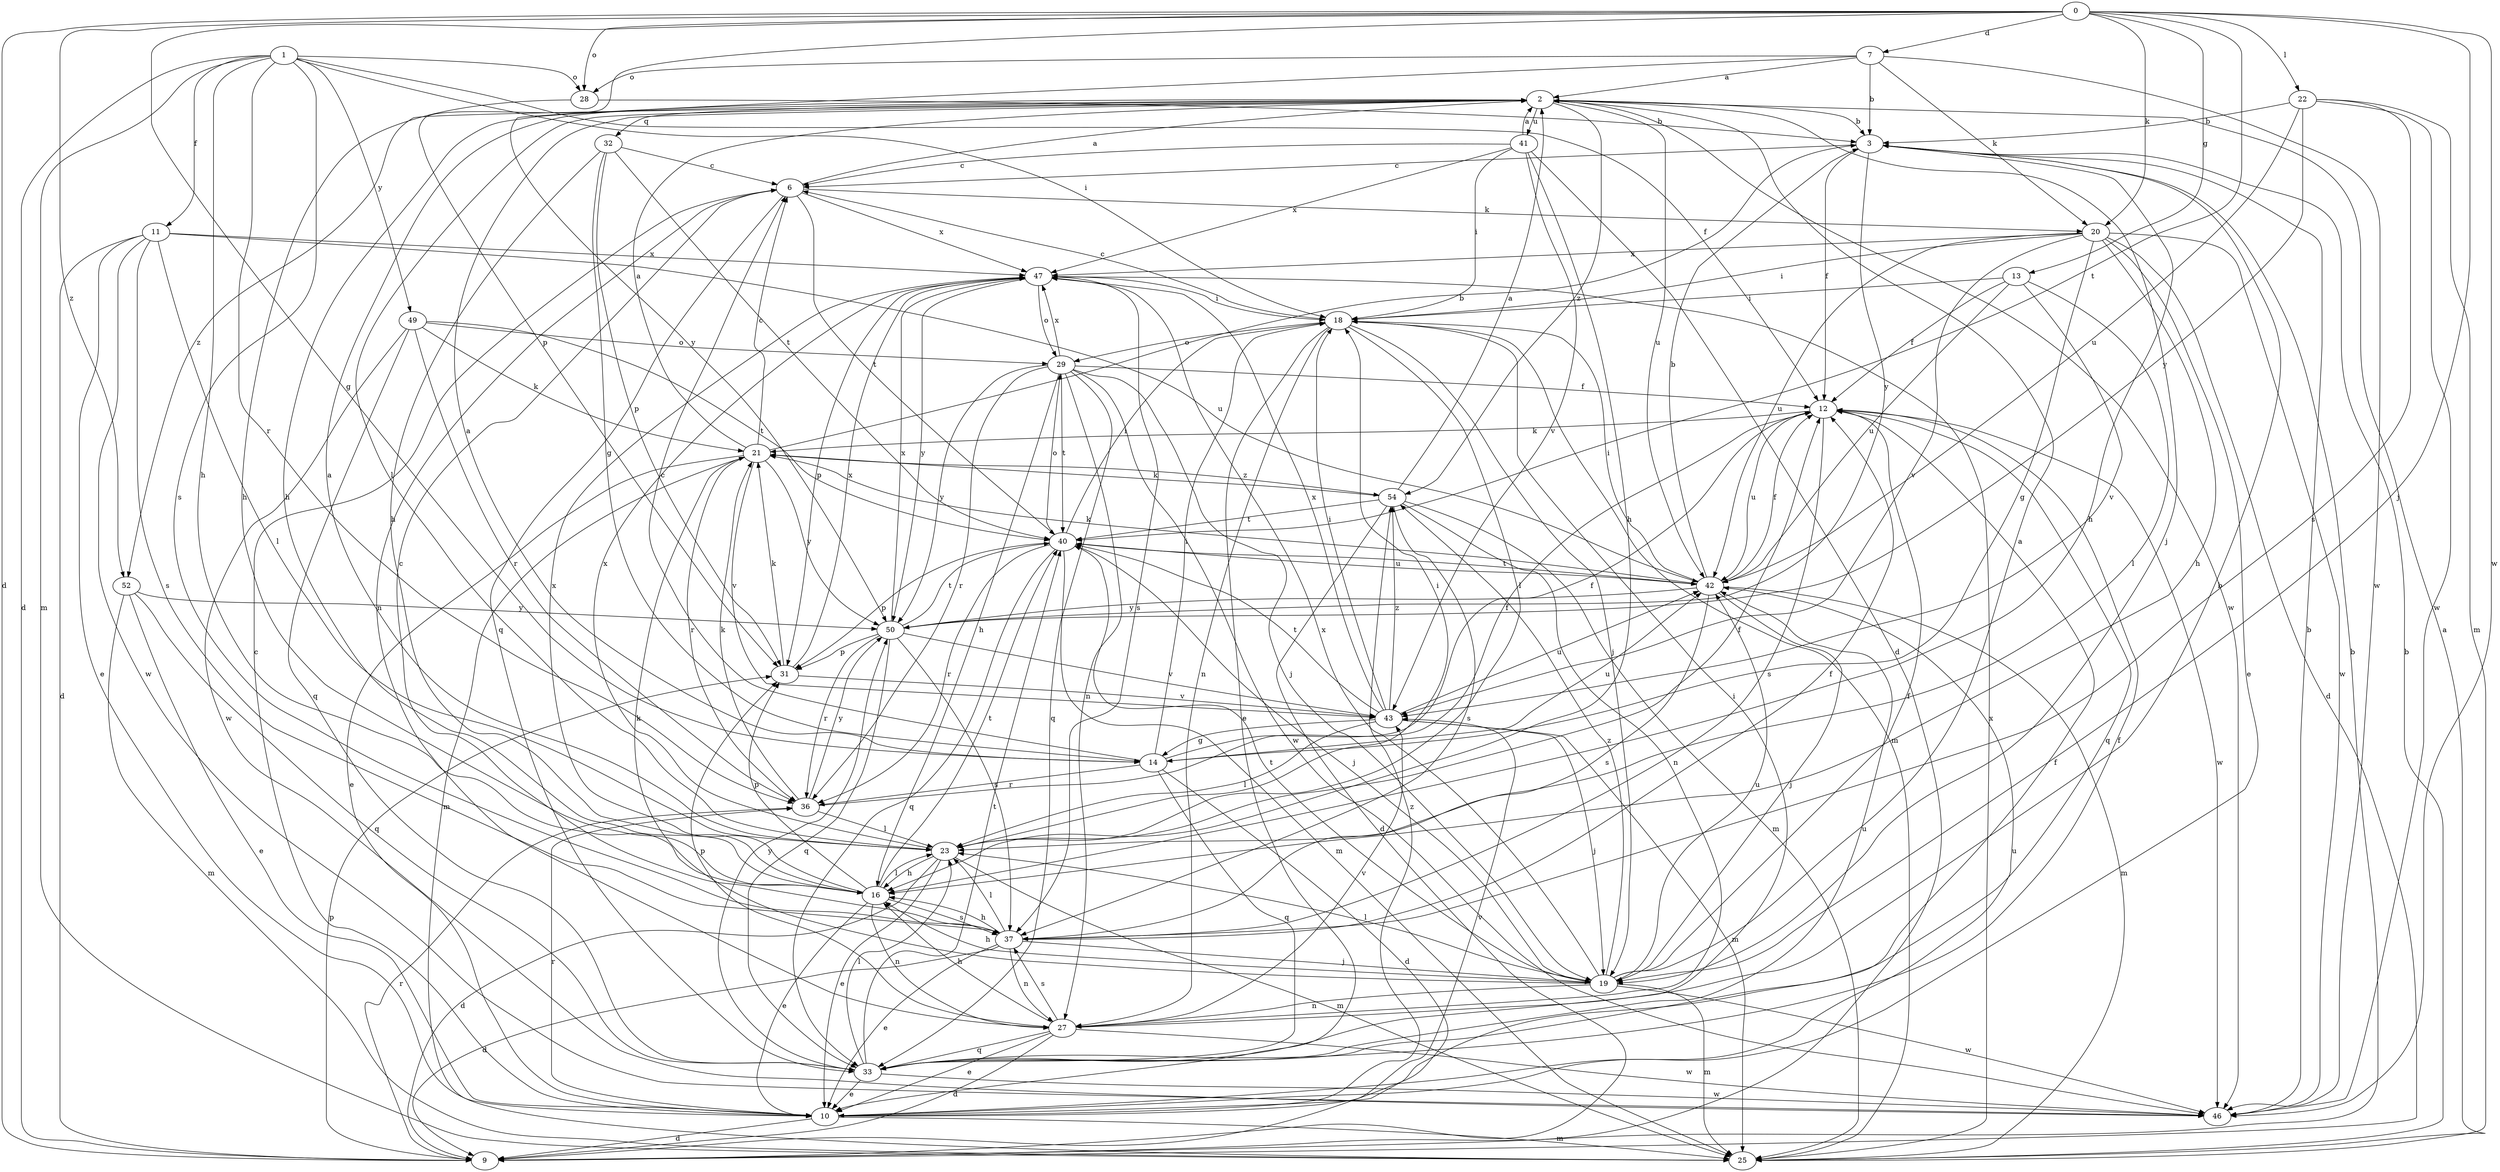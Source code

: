 strict digraph  {
0;
1;
2;
3;
6;
7;
9;
10;
11;
12;
13;
14;
16;
18;
19;
20;
21;
22;
23;
25;
27;
28;
29;
31;
32;
33;
36;
37;
40;
41;
42;
43;
46;
47;
49;
50;
52;
54;
0 -> 7  [label=d];
0 -> 9  [label=d];
0 -> 13  [label=g];
0 -> 14  [label=g];
0 -> 19  [label=j];
0 -> 20  [label=k];
0 -> 22  [label=l];
0 -> 28  [label=o];
0 -> 31  [label=p];
0 -> 40  [label=t];
0 -> 46  [label=w];
0 -> 52  [label=z];
1 -> 9  [label=d];
1 -> 11  [label=f];
1 -> 12  [label=f];
1 -> 16  [label=h];
1 -> 18  [label=i];
1 -> 25  [label=m];
1 -> 28  [label=o];
1 -> 36  [label=r];
1 -> 37  [label=s];
1 -> 49  [label=y];
2 -> 3  [label=b];
2 -> 16  [label=h];
2 -> 19  [label=j];
2 -> 23  [label=l];
2 -> 32  [label=q];
2 -> 41  [label=u];
2 -> 42  [label=u];
2 -> 46  [label=w];
2 -> 52  [label=z];
2 -> 54  [label=z];
3 -> 6  [label=c];
3 -> 12  [label=f];
3 -> 16  [label=h];
3 -> 50  [label=y];
6 -> 2  [label=a];
6 -> 20  [label=k];
6 -> 27  [label=n];
6 -> 33  [label=q];
6 -> 40  [label=t];
6 -> 47  [label=x];
7 -> 2  [label=a];
7 -> 3  [label=b];
7 -> 20  [label=k];
7 -> 28  [label=o];
7 -> 46  [label=w];
7 -> 50  [label=y];
9 -> 3  [label=b];
9 -> 31  [label=p];
9 -> 36  [label=r];
10 -> 6  [label=c];
10 -> 9  [label=d];
10 -> 12  [label=f];
10 -> 25  [label=m];
10 -> 36  [label=r];
10 -> 42  [label=u];
10 -> 43  [label=v];
10 -> 54  [label=z];
11 -> 9  [label=d];
11 -> 10  [label=e];
11 -> 23  [label=l];
11 -> 37  [label=s];
11 -> 42  [label=u];
11 -> 46  [label=w];
11 -> 47  [label=x];
12 -> 21  [label=k];
12 -> 33  [label=q];
12 -> 37  [label=s];
12 -> 42  [label=u];
12 -> 46  [label=w];
13 -> 12  [label=f];
13 -> 18  [label=i];
13 -> 23  [label=l];
13 -> 42  [label=u];
13 -> 43  [label=v];
14 -> 2  [label=a];
14 -> 6  [label=c];
14 -> 9  [label=d];
14 -> 12  [label=f];
14 -> 18  [label=i];
14 -> 33  [label=q];
14 -> 36  [label=r];
14 -> 42  [label=u];
16 -> 10  [label=e];
16 -> 23  [label=l];
16 -> 27  [label=n];
16 -> 31  [label=p];
16 -> 37  [label=s];
16 -> 40  [label=t];
16 -> 47  [label=x];
18 -> 6  [label=c];
18 -> 10  [label=e];
18 -> 19  [label=j];
18 -> 23  [label=l];
18 -> 25  [label=m];
18 -> 27  [label=n];
18 -> 29  [label=o];
19 -> 2  [label=a];
19 -> 12  [label=f];
19 -> 16  [label=h];
19 -> 21  [label=k];
19 -> 23  [label=l];
19 -> 25  [label=m];
19 -> 27  [label=n];
19 -> 40  [label=t];
19 -> 42  [label=u];
19 -> 46  [label=w];
19 -> 47  [label=x];
19 -> 54  [label=z];
20 -> 9  [label=d];
20 -> 10  [label=e];
20 -> 14  [label=g];
20 -> 16  [label=h];
20 -> 18  [label=i];
20 -> 42  [label=u];
20 -> 43  [label=v];
20 -> 46  [label=w];
20 -> 47  [label=x];
21 -> 2  [label=a];
21 -> 3  [label=b];
21 -> 6  [label=c];
21 -> 10  [label=e];
21 -> 25  [label=m];
21 -> 36  [label=r];
21 -> 43  [label=v];
21 -> 50  [label=y];
21 -> 54  [label=z];
22 -> 3  [label=b];
22 -> 25  [label=m];
22 -> 37  [label=s];
22 -> 42  [label=u];
22 -> 46  [label=w];
22 -> 50  [label=y];
23 -> 2  [label=a];
23 -> 9  [label=d];
23 -> 10  [label=e];
23 -> 12  [label=f];
23 -> 16  [label=h];
23 -> 18  [label=i];
23 -> 25  [label=m];
23 -> 47  [label=x];
25 -> 2  [label=a];
25 -> 3  [label=b];
25 -> 47  [label=x];
27 -> 3  [label=b];
27 -> 9  [label=d];
27 -> 10  [label=e];
27 -> 16  [label=h];
27 -> 31  [label=p];
27 -> 33  [label=q];
27 -> 37  [label=s];
27 -> 43  [label=v];
27 -> 46  [label=w];
28 -> 3  [label=b];
28 -> 16  [label=h];
29 -> 12  [label=f];
29 -> 16  [label=h];
29 -> 19  [label=j];
29 -> 27  [label=n];
29 -> 33  [label=q];
29 -> 36  [label=r];
29 -> 40  [label=t];
29 -> 46  [label=w];
29 -> 47  [label=x];
29 -> 50  [label=y];
31 -> 21  [label=k];
31 -> 43  [label=v];
31 -> 47  [label=x];
32 -> 6  [label=c];
32 -> 14  [label=g];
32 -> 16  [label=h];
32 -> 31  [label=p];
32 -> 40  [label=t];
33 -> 10  [label=e];
33 -> 12  [label=f];
33 -> 18  [label=i];
33 -> 23  [label=l];
33 -> 40  [label=t];
33 -> 42  [label=u];
33 -> 46  [label=w];
33 -> 50  [label=y];
36 -> 12  [label=f];
36 -> 21  [label=k];
36 -> 23  [label=l];
36 -> 50  [label=y];
37 -> 6  [label=c];
37 -> 9  [label=d];
37 -> 10  [label=e];
37 -> 12  [label=f];
37 -> 16  [label=h];
37 -> 19  [label=j];
37 -> 23  [label=l];
37 -> 27  [label=n];
40 -> 18  [label=i];
40 -> 19  [label=j];
40 -> 25  [label=m];
40 -> 29  [label=o];
40 -> 31  [label=p];
40 -> 33  [label=q];
40 -> 36  [label=r];
40 -> 42  [label=u];
41 -> 2  [label=a];
41 -> 6  [label=c];
41 -> 9  [label=d];
41 -> 16  [label=h];
41 -> 18  [label=i];
41 -> 43  [label=v];
41 -> 47  [label=x];
42 -> 3  [label=b];
42 -> 12  [label=f];
42 -> 18  [label=i];
42 -> 19  [label=j];
42 -> 21  [label=k];
42 -> 25  [label=m];
42 -> 37  [label=s];
42 -> 40  [label=t];
42 -> 50  [label=y];
43 -> 14  [label=g];
43 -> 18  [label=i];
43 -> 19  [label=j];
43 -> 23  [label=l];
43 -> 25  [label=m];
43 -> 40  [label=t];
43 -> 42  [label=u];
43 -> 47  [label=x];
43 -> 54  [label=z];
46 -> 3  [label=b];
47 -> 18  [label=i];
47 -> 29  [label=o];
47 -> 31  [label=p];
47 -> 37  [label=s];
47 -> 50  [label=y];
49 -> 21  [label=k];
49 -> 29  [label=o];
49 -> 33  [label=q];
49 -> 36  [label=r];
49 -> 40  [label=t];
49 -> 46  [label=w];
50 -> 31  [label=p];
50 -> 33  [label=q];
50 -> 36  [label=r];
50 -> 37  [label=s];
50 -> 40  [label=t];
50 -> 43  [label=v];
50 -> 47  [label=x];
52 -> 10  [label=e];
52 -> 25  [label=m];
52 -> 33  [label=q];
52 -> 50  [label=y];
54 -> 2  [label=a];
54 -> 9  [label=d];
54 -> 21  [label=k];
54 -> 25  [label=m];
54 -> 27  [label=n];
54 -> 37  [label=s];
54 -> 40  [label=t];
}
